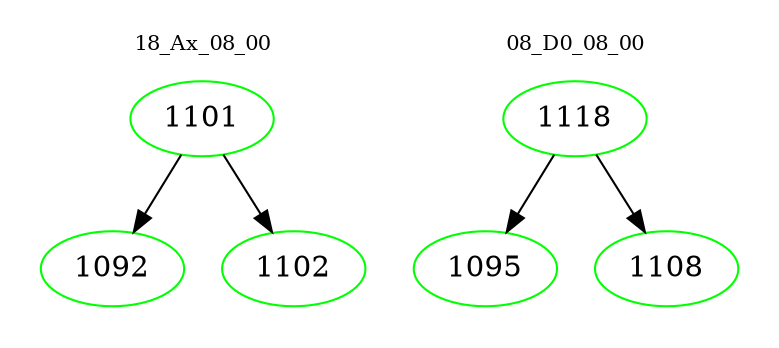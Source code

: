 digraph{
subgraph cluster_0 {
color = white
label = "18_Ax_08_00";
fontsize=10;
T0_1101 [label="1101", color="green"]
T0_1101 -> T0_1092 [color="black"]
T0_1092 [label="1092", color="green"]
T0_1101 -> T0_1102 [color="black"]
T0_1102 [label="1102", color="green"]
}
subgraph cluster_1 {
color = white
label = "08_D0_08_00";
fontsize=10;
T1_1118 [label="1118", color="green"]
T1_1118 -> T1_1095 [color="black"]
T1_1095 [label="1095", color="green"]
T1_1118 -> T1_1108 [color="black"]
T1_1108 [label="1108", color="green"]
}
}
